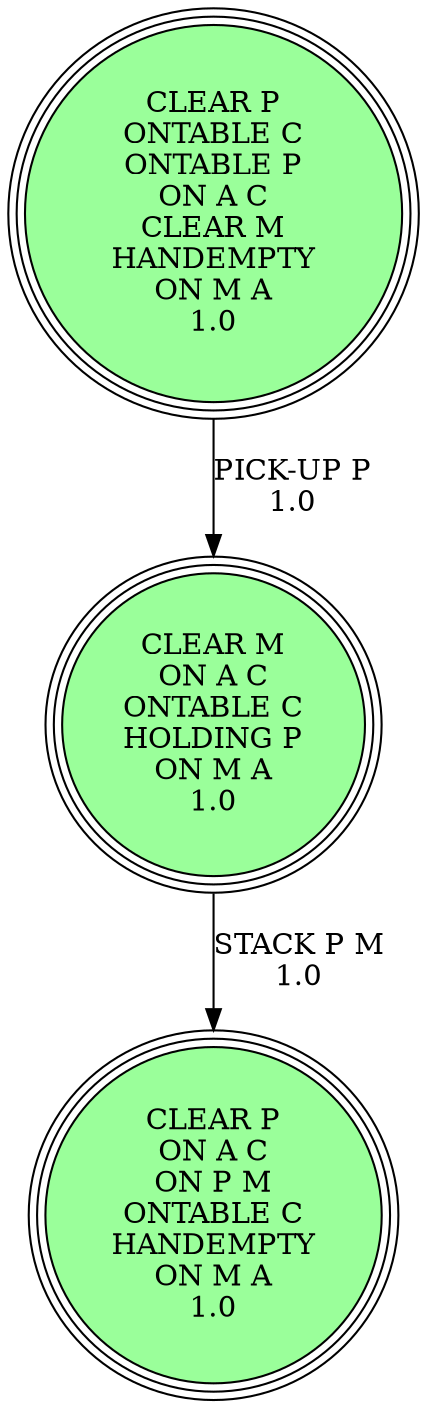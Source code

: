 digraph {
"CLEAR P\nONTABLE C\nONTABLE P\nON A C\nCLEAR M\nHANDEMPTY\nON M A\n1.0\n" -> "CLEAR M\nON A C\nONTABLE C\nHOLDING P\nON M A\n1.0\n"[label="PICK-UP P\n1.0\n"];
"CLEAR M\nON A C\nONTABLE C\nHOLDING P\nON M A\n1.0\n" -> "CLEAR P\nON A C\nON P M\nONTABLE C\nHANDEMPTY\nON M A\n1.0\n"[label="STACK P M\n1.0\n"];
"CLEAR P\nON A C\nON P M\nONTABLE C\nHANDEMPTY\nON M A\n1.0\n" [shape=circle, style=filled, fillcolor=palegreen1, peripheries=3];
"CLEAR P\nONTABLE C\nONTABLE P\nON A C\nCLEAR M\nHANDEMPTY\nON M A\n1.0\n" [shape=circle, style=filled, fillcolor=palegreen1, peripheries=3];
"CLEAR P\nON A C\nON P M\nONTABLE C\nHANDEMPTY\nON M A\n1.0\n" [shape=circle, style=filled, fillcolor=palegreen1, peripheries=3];
"CLEAR M\nON A C\nONTABLE C\nHOLDING P\nON M A\n1.0\n" [shape=circle, style=filled, fillcolor=palegreen1, peripheries=3];
}
